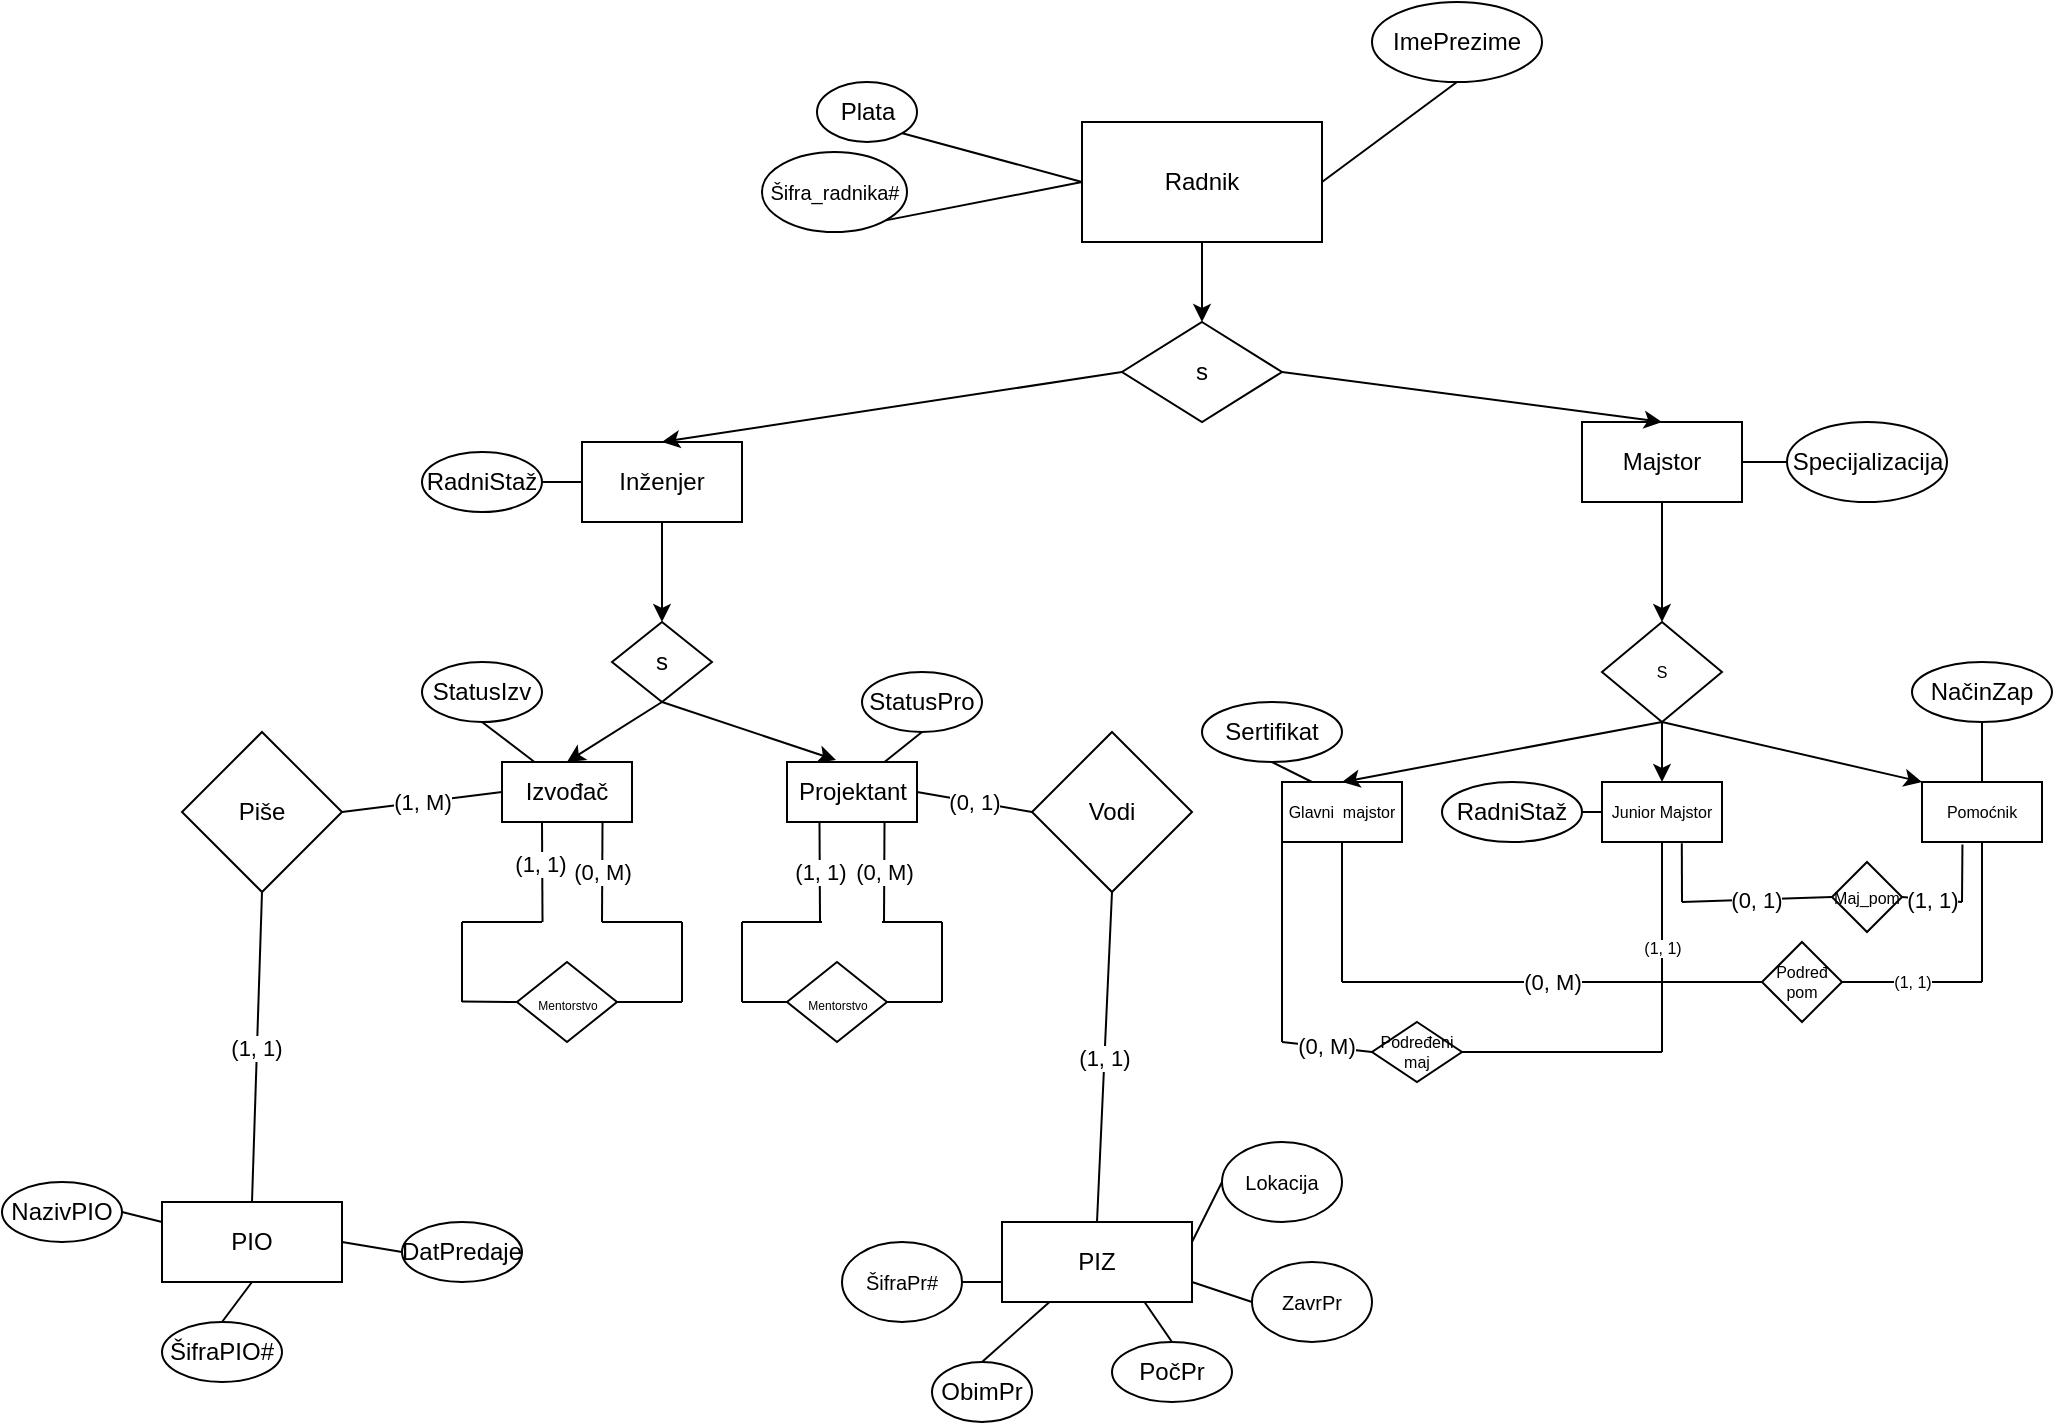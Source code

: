 <mxfile version="17.1.3" type="google"><diagram id="tl9Brx6zdck6A5xcrBeh" name="Page-1"><mxGraphModel grid="1" gridSize="10" guides="1" tooltips="1" connect="1" arrows="1" page="1" fold="1" pageScale="1" pageWidth="850" pageHeight="1100" math="0" shadow="0"><root><mxCell id="0"/><mxCell id="1" parent="0"/><mxCell id="G8r9D9X9BCMsPHN9y74u-2" style="edgeStyle=orthogonalEdgeStyle;rounded=0;orthogonalLoop=1;jettySize=auto;html=1;exitX=0.5;exitY=1;exitDx=0;exitDy=0;entryX=0.5;entryY=0;entryDx=0;entryDy=0;" parent="1" source="76kE3YZlHzXO2ycPSVdN-1" target="76kE3YZlHzXO2ycPSVdN-3" edge="1"><mxGeometry relative="1" as="geometry"/></mxCell><mxCell id="76kE3YZlHzXO2ycPSVdN-1" value="Radnik&lt;br&gt;" style="rounded=0;whiteSpace=wrap;html=1;" parent="1" vertex="1"><mxGeometry x="350" y="70" width="120" height="60" as="geometry"/></mxCell><mxCell id="76kE3YZlHzXO2ycPSVdN-3" value="s" style="rhombus;whiteSpace=wrap;html=1;" parent="1" vertex="1"><mxGeometry x="370" y="170" width="80" height="50" as="geometry"/></mxCell><mxCell id="G8r9D9X9BCMsPHN9y74u-1" style="edgeStyle=orthogonalEdgeStyle;rounded=0;orthogonalLoop=1;jettySize=auto;html=1;exitX=0.5;exitY=1;exitDx=0;exitDy=0;entryX=0.5;entryY=0;entryDx=0;entryDy=0;" parent="1" source="76kE3YZlHzXO2ycPSVdN-5" target="76kE3YZlHzXO2ycPSVdN-12" edge="1"><mxGeometry relative="1" as="geometry"/></mxCell><mxCell id="76kE3YZlHzXO2ycPSVdN-5" value="Inženjer" style="rounded=0;whiteSpace=wrap;html=1;" parent="1" vertex="1"><mxGeometry x="100" y="230" width="80" height="40" as="geometry"/></mxCell><mxCell id="G8r9D9X9BCMsPHN9y74u-3" style="edgeStyle=orthogonalEdgeStyle;rounded=0;orthogonalLoop=1;jettySize=auto;html=1;exitX=0.5;exitY=1;exitDx=0;exitDy=0;entryX=0.5;entryY=0;entryDx=0;entryDy=0;" parent="1" source="76kE3YZlHzXO2ycPSVdN-6" target="76kE3YZlHzXO2ycPSVdN-43" edge="1"><mxGeometry relative="1" as="geometry"/></mxCell><mxCell id="76kE3YZlHzXO2ycPSVdN-6" value="Majstor" style="rounded=0;whiteSpace=wrap;html=1;" parent="1" vertex="1"><mxGeometry x="600" y="220" width="80" height="40" as="geometry"/></mxCell><mxCell id="76kE3YZlHzXO2ycPSVdN-12" value="s" style="rhombus;whiteSpace=wrap;html=1;" parent="1" vertex="1"><mxGeometry x="115" y="320" width="50" height="40" as="geometry"/></mxCell><mxCell id="76kE3YZlHzXO2ycPSVdN-14" value="Projektant&lt;br&gt;" style="rounded=0;whiteSpace=wrap;html=1;" parent="1" vertex="1"><mxGeometry x="202.5" y="390" width="65" height="30" as="geometry"/></mxCell><mxCell id="76kE3YZlHzXO2ycPSVdN-16" value="Izvođač" style="rounded=0;whiteSpace=wrap;html=1;" parent="1" vertex="1"><mxGeometry x="60" y="390" width="65" height="30" as="geometry"/></mxCell><mxCell id="76kE3YZlHzXO2ycPSVdN-31" value="(0, M)" style="endArrow=none;html=1;rounded=0;entryX=0.75;entryY=1;entryDx=0;entryDy=0;" parent="1" target="76kE3YZlHzXO2ycPSVdN-14" edge="1"><mxGeometry width="50" height="50" relative="1" as="geometry"><mxPoint x="251" y="470" as="sourcePoint"/><mxPoint x="390" y="260" as="targetPoint"/></mxGeometry></mxCell><mxCell id="76kE3YZlHzXO2ycPSVdN-32" value="" style="endArrow=none;html=1;rounded=0;" parent="1" edge="1"><mxGeometry width="50" height="50" relative="1" as="geometry"><mxPoint x="250" y="470" as="sourcePoint"/><mxPoint x="280" y="470" as="targetPoint"/></mxGeometry></mxCell><mxCell id="76kE3YZlHzXO2ycPSVdN-33" value="" style="endArrow=none;html=1;rounded=0;" parent="1" edge="1"><mxGeometry width="50" height="50" relative="1" as="geometry"><mxPoint x="280" y="510" as="sourcePoint"/><mxPoint x="280" y="470" as="targetPoint"/></mxGeometry></mxCell><mxCell id="76kE3YZlHzXO2ycPSVdN-34" value="" style="endArrow=none;html=1;rounded=0;entryX=1;entryY=0.5;entryDx=0;entryDy=0;" parent="1" target="76kE3YZlHzXO2ycPSVdN-35" edge="1"><mxGeometry width="50" height="50" relative="1" as="geometry"><mxPoint x="280" y="510" as="sourcePoint"/><mxPoint x="220" y="510" as="targetPoint"/></mxGeometry></mxCell><mxCell id="76kE3YZlHzXO2ycPSVdN-35" value="&lt;font style=&quot;font-size: 6px&quot;&gt;Mentorstvo&lt;/font&gt;" style="rhombus;whiteSpace=wrap;html=1;" parent="1" vertex="1"><mxGeometry x="202.5" y="490" width="50" height="40" as="geometry"/></mxCell><mxCell id="76kE3YZlHzXO2ycPSVdN-36" value="(1, 1)" style="endArrow=none;html=1;rounded=0;entryX=0.25;entryY=1;entryDx=0;entryDy=0;" parent="1" target="76kE3YZlHzXO2ycPSVdN-14" edge="1"><mxGeometry width="50" height="50" relative="1" as="geometry"><mxPoint x="219" y="470" as="sourcePoint"/><mxPoint x="154.66" y="420" as="targetPoint"/></mxGeometry></mxCell><mxCell id="76kE3YZlHzXO2ycPSVdN-37" value="" style="endArrow=none;html=1;rounded=0;" parent="1" edge="1"><mxGeometry width="50" height="50" relative="1" as="geometry"><mxPoint x="180" y="470" as="sourcePoint"/><mxPoint x="220" y="470" as="targetPoint"/></mxGeometry></mxCell><mxCell id="76kE3YZlHzXO2ycPSVdN-38" value="" style="endArrow=none;html=1;rounded=0;" parent="1" edge="1"><mxGeometry width="50" height="50" relative="1" as="geometry"><mxPoint x="180" y="510" as="sourcePoint"/><mxPoint x="180" y="470" as="targetPoint"/></mxGeometry></mxCell><mxCell id="76kE3YZlHzXO2ycPSVdN-39" value="" style="endArrow=none;html=1;rounded=0;exitX=0;exitY=0.5;exitDx=0;exitDy=0;" parent="1" source="76kE3YZlHzXO2ycPSVdN-35" edge="1"><mxGeometry width="50" height="50" relative="1" as="geometry"><mxPoint x="160" y="509.71" as="sourcePoint"/><mxPoint x="180" y="510" as="targetPoint"/></mxGeometry></mxCell><mxCell id="G8r9D9X9BCMsPHN9y74u-4" style="edgeStyle=orthogonalEdgeStyle;rounded=0;orthogonalLoop=1;jettySize=auto;html=1;exitX=0.5;exitY=1;exitDx=0;exitDy=0;entryX=0.5;entryY=0;entryDx=0;entryDy=0;" parent="1" source="76kE3YZlHzXO2ycPSVdN-43" target="76kE3YZlHzXO2ycPSVdN-47" edge="1"><mxGeometry relative="1" as="geometry"/></mxCell><mxCell id="76kE3YZlHzXO2ycPSVdN-43" value="S" style="rhombus;whiteSpace=wrap;html=1;fontSize=8;" parent="1" vertex="1"><mxGeometry x="610" y="320" width="60" height="50" as="geometry"/></mxCell><mxCell id="76kE3YZlHzXO2ycPSVdN-45" value="Glavni&amp;nbsp; majstor" style="rounded=0;whiteSpace=wrap;html=1;fontSize=8;" parent="1" vertex="1"><mxGeometry x="450" y="400" width="60" height="30" as="geometry"/></mxCell><mxCell id="76kE3YZlHzXO2ycPSVdN-47" value="Junior Majstor" style="rounded=0;whiteSpace=wrap;html=1;fontSize=8;" parent="1" vertex="1"><mxGeometry x="610" y="400" width="60" height="30" as="geometry"/></mxCell><mxCell id="76kE3YZlHzXO2ycPSVdN-49" value="Pomoćnik" style="rounded=0;whiteSpace=wrap;html=1;fontSize=8;" parent="1" vertex="1"><mxGeometry x="770" y="400" width="60" height="30" as="geometry"/></mxCell><mxCell id="76kE3YZlHzXO2ycPSVdN-81" value="" style="endArrow=none;html=1;rounded=0;fontSize=8;entryX=0;entryY=1;entryDx=0;entryDy=0;" parent="1" target="76kE3YZlHzXO2ycPSVdN-45" edge="1"><mxGeometry width="50" height="50" relative="1" as="geometry"><mxPoint x="450" y="530" as="sourcePoint"/><mxPoint x="420" y="360" as="targetPoint"/></mxGeometry></mxCell><mxCell id="76kE3YZlHzXO2ycPSVdN-84" value="Podređeni&lt;br&gt;maj" style="rhombus;whiteSpace=wrap;html=1;fontSize=8;" parent="1" vertex="1"><mxGeometry x="495" y="520" width="45" height="30" as="geometry"/></mxCell><mxCell id="76kE3YZlHzXO2ycPSVdN-85" value="" style="endArrow=none;html=1;rounded=0;fontSize=8;entryX=1;entryY=0.5;entryDx=0;entryDy=0;" parent="1" target="76kE3YZlHzXO2ycPSVdN-84" edge="1"><mxGeometry width="50" height="50" relative="1" as="geometry"><mxPoint x="640" y="535" as="sourcePoint"/><mxPoint x="420" y="360" as="targetPoint"/></mxGeometry></mxCell><mxCell id="76kE3YZlHzXO2ycPSVdN-86" value="(1, 1)" style="endArrow=none;html=1;rounded=0;fontSize=8;entryX=0.5;entryY=1;entryDx=0;entryDy=0;" parent="1" target="76kE3YZlHzXO2ycPSVdN-47" edge="1"><mxGeometry width="50" height="50" relative="1" as="geometry"><mxPoint x="640" y="535" as="sourcePoint"/><mxPoint x="690" y="485" as="targetPoint"/></mxGeometry></mxCell><mxCell id="76kE3YZlHzXO2ycPSVdN-88" value="" style="endArrow=none;html=1;rounded=0;fontSize=8;entryX=0.5;entryY=1;entryDx=0;entryDy=0;" parent="1" target="76kE3YZlHzXO2ycPSVdN-45" edge="1"><mxGeometry width="50" height="50" relative="1" as="geometry"><mxPoint x="480" y="500" as="sourcePoint"/><mxPoint x="420" y="360" as="targetPoint"/></mxGeometry></mxCell><mxCell id="76kE3YZlHzXO2ycPSVdN-91" value="Podređ&lt;br&gt;pom" style="rhombus;whiteSpace=wrap;html=1;fontSize=8;" parent="1" vertex="1"><mxGeometry x="690" y="480" width="40" height="40" as="geometry"/></mxCell><mxCell id="76kE3YZlHzXO2ycPSVdN-92" value="(1, 1)" style="endArrow=none;html=1;rounded=0;fontSize=8;entryX=1;entryY=0.5;entryDx=0;entryDy=0;" parent="1" target="76kE3YZlHzXO2ycPSVdN-91" edge="1"><mxGeometry width="50" height="50" relative="1" as="geometry"><mxPoint x="800" y="500" as="sourcePoint"/><mxPoint x="420" y="350" as="targetPoint"/></mxGeometry></mxCell><mxCell id="76kE3YZlHzXO2ycPSVdN-93" value="" style="endArrow=none;html=1;rounded=0;fontSize=8;entryX=0.5;entryY=1;entryDx=0;entryDy=0;" parent="1" target="76kE3YZlHzXO2ycPSVdN-49" edge="1"><mxGeometry width="50" height="50" relative="1" as="geometry"><mxPoint x="800" y="500" as="sourcePoint"/><mxPoint x="420" y="350" as="targetPoint"/></mxGeometry></mxCell><mxCell id="76kE3YZlHzXO2ycPSVdN-95" value="" style="endArrow=none;html=1;rounded=0;fontSize=8;entryX=0.665;entryY=1.021;entryDx=0;entryDy=0;entryPerimeter=0;" parent="1" target="76kE3YZlHzXO2ycPSVdN-47" edge="1"><mxGeometry width="50" height="50" relative="1" as="geometry"><mxPoint x="650" y="460" as="sourcePoint"/><mxPoint x="600" y="380" as="targetPoint"/></mxGeometry></mxCell><mxCell id="76kE3YZlHzXO2ycPSVdN-97" value="Maj_pom&lt;br&gt;" style="rhombus;whiteSpace=wrap;html=1;fontSize=8;" parent="1" vertex="1"><mxGeometry x="725" y="440" width="35" height="35" as="geometry"/></mxCell><mxCell id="76kE3YZlHzXO2ycPSVdN-100" value="" style="endArrow=none;html=1;rounded=0;fontFamily=Comic Sans MS;fontSize=6;entryX=0.337;entryY=1.041;entryDx=0;entryDy=0;entryPerimeter=0;" parent="1" target="76kE3YZlHzXO2ycPSVdN-49" edge="1"><mxGeometry width="50" height="50" relative="1" as="geometry"><mxPoint x="790" y="460" as="sourcePoint"/><mxPoint x="740" y="400" as="targetPoint"/></mxGeometry></mxCell><mxCell id="vnAAktvbUm1_BmbbkvS5-1" value="(0, M)" style="endArrow=none;html=1;rounded=0;entryX=0.75;entryY=1;entryDx=0;entryDy=0;" parent="1" edge="1"><mxGeometry width="50" height="50" relative="1" as="geometry"><mxPoint x="110" y="470" as="sourcePoint"/><mxPoint x="110.25" y="420" as="targetPoint"/></mxGeometry></mxCell><mxCell id="vnAAktvbUm1_BmbbkvS5-2" value="" style="endArrow=none;html=1;rounded=0;entryX=0.25;entryY=1;entryDx=0;entryDy=0;" parent="1" edge="1"><mxGeometry width="50" height="50" relative="1" as="geometry"><mxPoint x="80.25" y="470" as="sourcePoint"/><mxPoint x="80" y="420" as="targetPoint"/></mxGeometry></mxCell><mxCell id="G8r9D9X9BCMsPHN9y74u-6" value="(1, 1)" style="edgeLabel;html=1;align=center;verticalAlign=middle;resizable=0;points=[];" parent="vnAAktvbUm1_BmbbkvS5-2" vertex="1" connectable="0"><mxGeometry x="0.158" y="1" relative="1" as="geometry"><mxPoint as="offset"/></mxGeometry></mxCell><mxCell id="vnAAktvbUm1_BmbbkvS5-5" value="" style="endArrow=none;html=1;rounded=0;" parent="1" edge="1"><mxGeometry width="50" height="50" relative="1" as="geometry"><mxPoint x="150" y="510" as="sourcePoint"/><mxPoint x="150" y="470" as="targetPoint"/></mxGeometry></mxCell><mxCell id="vnAAktvbUm1_BmbbkvS5-6" value="" style="endArrow=none;html=1;rounded=0;" parent="1" edge="1"><mxGeometry width="50" height="50" relative="1" as="geometry"><mxPoint x="40" y="510" as="sourcePoint"/><mxPoint x="40" y="470" as="targetPoint"/></mxGeometry></mxCell><mxCell id="vnAAktvbUm1_BmbbkvS5-7" value="" style="endArrow=none;html=1;rounded=0;exitX=0;exitY=0.5;exitDx=0;exitDy=0;" parent="1" source="vnAAktvbUm1_BmbbkvS5-9" edge="1"><mxGeometry width="50" height="50" relative="1" as="geometry"><mxPoint x="62.5" y="509.71" as="sourcePoint"/><mxPoint x="40" y="509.71" as="targetPoint"/></mxGeometry></mxCell><mxCell id="vnAAktvbUm1_BmbbkvS5-8" value="" style="endArrow=none;html=1;rounded=0;" parent="1" source="vnAAktvbUm1_BmbbkvS5-9" edge="1"><mxGeometry width="50" height="50" relative="1" as="geometry"><mxPoint x="120" y="510" as="sourcePoint"/><mxPoint x="150" y="510" as="targetPoint"/></mxGeometry></mxCell><mxCell id="vnAAktvbUm1_BmbbkvS5-9" value="&lt;font style=&quot;font-size: 6px&quot;&gt;Mentorstvo&lt;/font&gt;" style="rhombus;whiteSpace=wrap;html=1;" parent="1" vertex="1"><mxGeometry x="67.5" y="490" width="50" height="40" as="geometry"/></mxCell><mxCell id="lVMr90tgkjzAMR_-fCNK-1" value="" style="endArrow=none;html=1;rounded=0;entryX=1;entryY=0.5;entryDx=0;entryDy=0;exitX=0.5;exitY=1;exitDx=0;exitDy=0;" parent="1" source="lVMr90tgkjzAMR_-fCNK-3" target="76kE3YZlHzXO2ycPSVdN-1" edge="1"><mxGeometry width="50" height="50" relative="1" as="geometry"><mxPoint x="470" y="30" as="sourcePoint"/><mxPoint x="440" y="110" as="targetPoint"/></mxGeometry></mxCell><mxCell id="lVMr90tgkjzAMR_-fCNK-3" value="ImePrezime" style="ellipse;whiteSpace=wrap;html=1;" parent="1" vertex="1"><mxGeometry x="495" y="10" width="85" height="40" as="geometry"/></mxCell><mxCell id="lVMr90tgkjzAMR_-fCNK-11" value="Plata&lt;br&gt;" style="ellipse;whiteSpace=wrap;html=1;" parent="1" vertex="1"><mxGeometry x="217.5" y="50" width="50" height="30" as="geometry"/></mxCell><mxCell id="lVMr90tgkjzAMR_-fCNK-12" value="" style="endArrow=none;html=1;rounded=0;entryX=0;entryY=0.5;entryDx=0;entryDy=0;exitX=1;exitY=1;exitDx=0;exitDy=0;" parent="1" source="lVMr90tgkjzAMR_-fCNK-11" target="76kE3YZlHzXO2ycPSVdN-1" edge="1"><mxGeometry width="50" height="50" relative="1" as="geometry"><mxPoint x="535" y="60" as="sourcePoint"/><mxPoint x="480" y="110" as="targetPoint"/></mxGeometry></mxCell><mxCell id="lVMr90tgkjzAMR_-fCNK-13" value="&lt;font style=&quot;font-size: 10px&quot;&gt;Šifra_radnika#&lt;/font&gt;" style="ellipse;whiteSpace=wrap;html=1;" parent="1" vertex="1"><mxGeometry x="190" y="85" width="72.5" height="40" as="geometry"/></mxCell><mxCell id="lVMr90tgkjzAMR_-fCNK-14" value="" style="endArrow=none;html=1;rounded=0;entryX=0;entryY=0.5;entryDx=0;entryDy=0;exitX=1;exitY=1;exitDx=0;exitDy=0;" parent="1" source="lVMr90tgkjzAMR_-fCNK-13" target="76kE3YZlHzXO2ycPSVdN-1" edge="1"><mxGeometry width="50" height="50" relative="1" as="geometry"><mxPoint x="270.178" y="85.607" as="sourcePoint"/><mxPoint x="360" y="110" as="targetPoint"/></mxGeometry></mxCell><mxCell id="biP2wbiU6DxAZcxPgH0E-1" value="" style="endArrow=classic;html=1;rounded=0;entryX=0.5;entryY=0;entryDx=0;entryDy=0;exitX=0;exitY=0.5;exitDx=0;exitDy=0;" parent="1" source="76kE3YZlHzXO2ycPSVdN-3" target="76kE3YZlHzXO2ycPSVdN-5" edge="1"><mxGeometry width="50" height="50" relative="1" as="geometry"><mxPoint x="410" y="430" as="sourcePoint"/><mxPoint x="460" y="380" as="targetPoint"/></mxGeometry></mxCell><mxCell id="biP2wbiU6DxAZcxPgH0E-2" value="" style="endArrow=classic;html=1;rounded=0;exitX=1;exitY=0.5;exitDx=0;exitDy=0;" parent="1" source="76kE3YZlHzXO2ycPSVdN-3" edge="1"><mxGeometry width="50" height="50" relative="1" as="geometry"><mxPoint x="380" y="205" as="sourcePoint"/><mxPoint x="640" y="220" as="targetPoint"/></mxGeometry></mxCell><mxCell id="biP2wbiU6DxAZcxPgH0E-3" value="" style="endArrow=classic;html=1;rounded=0;entryX=0.5;entryY=0;entryDx=0;entryDy=0;" parent="1" target="76kE3YZlHzXO2ycPSVdN-16" edge="1"><mxGeometry width="50" height="50" relative="1" as="geometry"><mxPoint x="140" y="360" as="sourcePoint"/><mxPoint x="460" y="380" as="targetPoint"/></mxGeometry></mxCell><mxCell id="biP2wbiU6DxAZcxPgH0E-5" value="" style="endArrow=classic;html=1;rounded=0;entryX=0.377;entryY=-0.033;entryDx=0;entryDy=0;entryPerimeter=0;" parent="1" target="76kE3YZlHzXO2ycPSVdN-14" edge="1"><mxGeometry width="50" height="50" relative="1" as="geometry"><mxPoint x="140" y="360" as="sourcePoint"/><mxPoint x="102.5" y="400" as="targetPoint"/></mxGeometry></mxCell><mxCell id="biP2wbiU6DxAZcxPgH0E-6" value="" style="endArrow=classic;html=1;rounded=0;entryX=0.5;entryY=0;entryDx=0;entryDy=0;exitX=0.5;exitY=1;exitDx=0;exitDy=0;" parent="1" source="76kE3YZlHzXO2ycPSVdN-43" target="76kE3YZlHzXO2ycPSVdN-45" edge="1"><mxGeometry width="50" height="50" relative="1" as="geometry"><mxPoint x="160" y="380" as="sourcePoint"/><mxPoint x="112.5" y="410" as="targetPoint"/></mxGeometry></mxCell><mxCell id="biP2wbiU6DxAZcxPgH0E-7" value="" style="endArrow=classic;html=1;rounded=0;entryX=0;entryY=0;entryDx=0;entryDy=0;exitX=0.5;exitY=1;exitDx=0;exitDy=0;" parent="1" source="76kE3YZlHzXO2ycPSVdN-43" target="76kE3YZlHzXO2ycPSVdN-49" edge="1"><mxGeometry width="50" height="50" relative="1" as="geometry"><mxPoint x="170" y="390" as="sourcePoint"/><mxPoint x="122.5" y="420" as="targetPoint"/></mxGeometry></mxCell><mxCell id="G8r9D9X9BCMsPHN9y74u-5" value="" style="endArrow=none;html=1;rounded=0;" parent="1" edge="1"><mxGeometry width="50" height="50" relative="1" as="geometry"><mxPoint x="40" y="470" as="sourcePoint"/><mxPoint x="80" y="470" as="targetPoint"/></mxGeometry></mxCell><mxCell id="G8r9D9X9BCMsPHN9y74u-7" value="" style="endArrow=none;html=1;rounded=0;" parent="1" edge="1"><mxGeometry width="50" height="50" relative="1" as="geometry"><mxPoint x="110" y="470" as="sourcePoint"/><mxPoint x="150" y="470" as="targetPoint"/></mxGeometry></mxCell><mxCell id="G8r9D9X9BCMsPHN9y74u-8" value="(0, M)" style="endArrow=none;html=1;rounded=0;entryX=0;entryY=0.5;entryDx=0;entryDy=0;" parent="1" target="76kE3YZlHzXO2ycPSVdN-84" edge="1"><mxGeometry width="50" height="50" relative="1" as="geometry"><mxPoint x="450" y="530" as="sourcePoint"/><mxPoint x="470" y="530" as="targetPoint"/></mxGeometry></mxCell><mxCell id="G8r9D9X9BCMsPHN9y74u-9" value="(0, M)" style="endArrow=none;html=1;rounded=0;entryX=0;entryY=0.5;entryDx=0;entryDy=0;" parent="1" target="76kE3YZlHzXO2ycPSVdN-91" edge="1"><mxGeometry width="50" height="50" relative="1" as="geometry"><mxPoint x="480" y="500" as="sourcePoint"/><mxPoint x="590" y="480" as="targetPoint"/></mxGeometry></mxCell><mxCell id="G8r9D9X9BCMsPHN9y74u-10" value="(0, 1)" style="endArrow=none;html=1;rounded=0;entryX=0;entryY=0.5;entryDx=0;entryDy=0;" parent="1" target="76kE3YZlHzXO2ycPSVdN-97" edge="1"><mxGeometry width="50" height="50" relative="1" as="geometry"><mxPoint x="650" y="460" as="sourcePoint"/><mxPoint x="710" y="440" as="targetPoint"/></mxGeometry></mxCell><mxCell id="G8r9D9X9BCMsPHN9y74u-11" value="(1, 1)" style="endArrow=none;html=1;rounded=0;exitX=1;exitY=0.5;exitDx=0;exitDy=0;" parent="1" source="76kE3YZlHzXO2ycPSVdN-97" edge="1"><mxGeometry width="50" height="50" relative="1" as="geometry"><mxPoint x="770" y="540" as="sourcePoint"/><mxPoint x="790" y="460" as="targetPoint"/></mxGeometry></mxCell><mxCell id="G8r9D9X9BCMsPHN9y74u-12" value="RadniStaž" style="ellipse;whiteSpace=wrap;html=1;" parent="1" vertex="1"><mxGeometry x="530" y="400" width="70" height="30" as="geometry"/></mxCell><mxCell id="G8r9D9X9BCMsPHN9y74u-13" value="" style="endArrow=none;html=1;rounded=0;exitX=0;exitY=0.5;exitDx=0;exitDy=0;entryX=1;entryY=0.5;entryDx=0;entryDy=0;" parent="1" source="76kE3YZlHzXO2ycPSVdN-47" target="G8r9D9X9BCMsPHN9y74u-12" edge="1"><mxGeometry width="50" height="50" relative="1" as="geometry"><mxPoint x="690" y="350" as="sourcePoint"/><mxPoint x="740" y="300" as="targetPoint"/></mxGeometry></mxCell><mxCell id="G8r9D9X9BCMsPHN9y74u-14" value="StatusIzv" style="ellipse;whiteSpace=wrap;html=1;" parent="1" vertex="1"><mxGeometry x="20" y="340" width="60" height="30" as="geometry"/></mxCell><mxCell id="G8r9D9X9BCMsPHN9y74u-15" value="" style="endArrow=none;html=1;rounded=0;exitX=0.5;exitY=1;exitDx=0;exitDy=0;entryX=0.25;entryY=0;entryDx=0;entryDy=0;" parent="1" source="G8r9D9X9BCMsPHN9y74u-14" target="76kE3YZlHzXO2ycPSVdN-16" edge="1"><mxGeometry width="50" height="50" relative="1" as="geometry"><mxPoint x="110" y="200" as="sourcePoint"/><mxPoint x="160" y="150" as="targetPoint"/></mxGeometry></mxCell><mxCell id="tlqOqCpIuXNIQ1evadCa-3" value="Vodi" style="rhombus;whiteSpace=wrap;html=1;" parent="1" vertex="1"><mxGeometry x="325" y="375" width="80" height="80" as="geometry"/></mxCell><mxCell id="tlqOqCpIuXNIQ1evadCa-6" value="PIZ" style="rounded=0;whiteSpace=wrap;html=1;" parent="1" vertex="1"><mxGeometry x="310" y="620" width="95" height="40" as="geometry"/></mxCell><mxCell id="tlqOqCpIuXNIQ1evadCa-7" value="PIO" style="rounded=0;whiteSpace=wrap;html=1;" parent="1" vertex="1"><mxGeometry x="-110" y="610" width="90" height="40" as="geometry"/></mxCell><mxCell id="tlqOqCpIuXNIQ1evadCa-8" value="Piše" style="rhombus;whiteSpace=wrap;html=1;" parent="1" vertex="1"><mxGeometry x="-100" y="375" width="80" height="80" as="geometry"/></mxCell><mxCell id="tlqOqCpIuXNIQ1evadCa-9" value="(1, M)" style="endArrow=none;html=1;rounded=0;exitX=1;exitY=0.5;exitDx=0;exitDy=0;entryX=0;entryY=0.5;entryDx=0;entryDy=0;" parent="1" source="tlqOqCpIuXNIQ1evadCa-8" target="76kE3YZlHzXO2ycPSVdN-16" edge="1"><mxGeometry width="50" height="50" relative="1" as="geometry"><mxPoint y="370" as="sourcePoint"/><mxPoint x="50" y="320" as="targetPoint"/></mxGeometry></mxCell><mxCell id="tlqOqCpIuXNIQ1evadCa-10" value="(1, 1)" style="endArrow=none;html=1;rounded=0;entryX=0.5;entryY=1;entryDx=0;entryDy=0;exitX=0.5;exitY=0;exitDx=0;exitDy=0;" parent="1" source="tlqOqCpIuXNIQ1evadCa-7" target="tlqOqCpIuXNIQ1evadCa-8" edge="1"><mxGeometry width="50" height="50" relative="1" as="geometry"><mxPoint x="-120" y="530" as="sourcePoint"/><mxPoint x="-70" y="480" as="targetPoint"/></mxGeometry></mxCell><mxCell id="tlqOqCpIuXNIQ1evadCa-11" value="(1, 1)" style="endArrow=none;html=1;rounded=0;entryX=0.5;entryY=1;entryDx=0;entryDy=0;exitX=0.5;exitY=0;exitDx=0;exitDy=0;" parent="1" source="tlqOqCpIuXNIQ1evadCa-6" target="tlqOqCpIuXNIQ1evadCa-3" edge="1"><mxGeometry width="50" height="50" relative="1" as="geometry"><mxPoint x="330" y="570" as="sourcePoint"/><mxPoint x="380" y="520" as="targetPoint"/></mxGeometry></mxCell><mxCell id="tlqOqCpIuXNIQ1evadCa-12" value="(0, 1)" style="endArrow=none;html=1;rounded=0;exitX=1;exitY=0.5;exitDx=0;exitDy=0;entryX=0;entryY=0.5;entryDx=0;entryDy=0;" parent="1" source="76kE3YZlHzXO2ycPSVdN-14" target="tlqOqCpIuXNIQ1evadCa-3" edge="1"><mxGeometry width="50" height="50" relative="1" as="geometry"><mxPoint x="270" y="360" as="sourcePoint"/><mxPoint x="320" y="310" as="targetPoint"/></mxGeometry></mxCell><mxCell id="tlqOqCpIuXNIQ1evadCa-13" value="ŠifraPIO#" style="ellipse;whiteSpace=wrap;html=1;" parent="1" vertex="1"><mxGeometry x="-110" y="670" width="60" height="30" as="geometry"/></mxCell><mxCell id="tlqOqCpIuXNIQ1evadCa-14" value="DatPredaje" style="ellipse;whiteSpace=wrap;html=1;" parent="1" vertex="1"><mxGeometry x="10" y="620" width="60" height="30" as="geometry"/></mxCell><mxCell id="tlqOqCpIuXNIQ1evadCa-15" value="NazivPIO" style="ellipse;whiteSpace=wrap;html=1;" parent="1" vertex="1"><mxGeometry x="-190" y="600" width="60" height="30" as="geometry"/></mxCell><mxCell id="tlqOqCpIuXNIQ1evadCa-16" value="" style="endArrow=none;html=1;rounded=0;exitX=1;exitY=0.5;exitDx=0;exitDy=0;entryX=0;entryY=0.5;entryDx=0;entryDy=0;" parent="1" source="tlqOqCpIuXNIQ1evadCa-7" target="tlqOqCpIuXNIQ1evadCa-14" edge="1"><mxGeometry width="50" height="50" relative="1" as="geometry"><mxPoint x="20" y="580" as="sourcePoint"/><mxPoint x="70" y="530" as="targetPoint"/></mxGeometry></mxCell><mxCell id="tlqOqCpIuXNIQ1evadCa-17" value="" style="endArrow=none;html=1;rounded=0;exitX=0.5;exitY=0;exitDx=0;exitDy=0;entryX=0.5;entryY=1;entryDx=0;entryDy=0;" parent="1" source="tlqOqCpIuXNIQ1evadCa-13" target="tlqOqCpIuXNIQ1evadCa-7" edge="1"><mxGeometry width="50" height="50" relative="1" as="geometry"><mxPoint y="750" as="sourcePoint"/><mxPoint x="50" y="700" as="targetPoint"/></mxGeometry></mxCell><mxCell id="tlqOqCpIuXNIQ1evadCa-18" value="" style="endArrow=none;html=1;rounded=0;exitX=1;exitY=0.5;exitDx=0;exitDy=0;entryX=0;entryY=0.25;entryDx=0;entryDy=0;" parent="1" source="tlqOqCpIuXNIQ1evadCa-15" target="tlqOqCpIuXNIQ1evadCa-7" edge="1"><mxGeometry width="50" height="50" relative="1" as="geometry"><mxPoint x="-170" y="590" as="sourcePoint"/><mxPoint x="-120" y="540" as="targetPoint"/></mxGeometry></mxCell><mxCell id="tlqOqCpIuXNIQ1evadCa-19" style="edgeStyle=orthogonalEdgeStyle;rounded=0;orthogonalLoop=1;jettySize=auto;html=1;exitX=0.5;exitY=1;exitDx=0;exitDy=0;" parent="1" source="tlqOqCpIuXNIQ1evadCa-13" target="tlqOqCpIuXNIQ1evadCa-13" edge="1"><mxGeometry relative="1" as="geometry"/></mxCell><mxCell id="tlqOqCpIuXNIQ1evadCa-21" value="&lt;font style=&quot;font-size: 10px&quot;&gt;Lokacija&lt;/font&gt;" style="ellipse;whiteSpace=wrap;html=1;" parent="1" vertex="1"><mxGeometry x="420" y="580" width="60" height="40" as="geometry"/></mxCell><mxCell id="tlqOqCpIuXNIQ1evadCa-22" value="&lt;font style=&quot;font-size: 10px&quot;&gt;ŠifraPr#&lt;/font&gt;" style="ellipse;whiteSpace=wrap;html=1;" parent="1" vertex="1"><mxGeometry x="230" y="630" width="60" height="40" as="geometry"/></mxCell><mxCell id="tlqOqCpIuXNIQ1evadCa-23" value="&lt;span style=&quot;font-size: 10px&quot;&gt;ZavrPr&lt;/span&gt;" style="ellipse;whiteSpace=wrap;html=1;" parent="1" vertex="1"><mxGeometry x="435" y="640" width="60" height="40" as="geometry"/></mxCell><mxCell id="tlqOqCpIuXNIQ1evadCa-24" value="ObimPr" style="ellipse;whiteSpace=wrap;html=1;" parent="1" vertex="1"><mxGeometry x="275" y="690" width="50" height="30" as="geometry"/></mxCell><mxCell id="tlqOqCpIuXNIQ1evadCa-25" value="PočPr" style="ellipse;whiteSpace=wrap;html=1;" parent="1" vertex="1"><mxGeometry x="365" y="680" width="60" height="30" as="geometry"/></mxCell><mxCell id="tlqOqCpIuXNIQ1evadCa-26" value="" style="endArrow=none;html=1;rounded=0;entryX=0;entryY=0.75;entryDx=0;entryDy=0;exitX=1;exitY=0.5;exitDx=0;exitDy=0;" parent="1" source="tlqOqCpIuXNIQ1evadCa-22" target="tlqOqCpIuXNIQ1evadCa-6" edge="1"><mxGeometry width="50" height="50" relative="1" as="geometry"><mxPoint x="170" y="730" as="sourcePoint"/><mxPoint x="220" y="680" as="targetPoint"/></mxGeometry></mxCell><mxCell id="tlqOqCpIuXNIQ1evadCa-27" value="" style="endArrow=none;html=1;rounded=0;entryX=0.5;entryY=0;entryDx=0;entryDy=0;exitX=0.25;exitY=1;exitDx=0;exitDy=0;" parent="1" source="tlqOqCpIuXNIQ1evadCa-6" target="tlqOqCpIuXNIQ1evadCa-24" edge="1"><mxGeometry width="50" height="50" relative="1" as="geometry"><mxPoint x="220" y="750" as="sourcePoint"/><mxPoint x="270" y="700" as="targetPoint"/></mxGeometry></mxCell><mxCell id="tlqOqCpIuXNIQ1evadCa-28" value="" style="endArrow=none;html=1;rounded=0;entryX=0.75;entryY=1;entryDx=0;entryDy=0;exitX=0.5;exitY=0;exitDx=0;exitDy=0;" parent="1" source="tlqOqCpIuXNIQ1evadCa-25" target="tlqOqCpIuXNIQ1evadCa-6" edge="1"><mxGeometry width="50" height="50" relative="1" as="geometry"><mxPoint x="330" y="760" as="sourcePoint"/><mxPoint x="380" y="710" as="targetPoint"/></mxGeometry></mxCell><mxCell id="tlqOqCpIuXNIQ1evadCa-29" value="" style="endArrow=none;html=1;rounded=0;exitX=1;exitY=0.25;exitDx=0;exitDy=0;entryX=0;entryY=0.5;entryDx=0;entryDy=0;" parent="1" source="tlqOqCpIuXNIQ1evadCa-6" target="tlqOqCpIuXNIQ1evadCa-21" edge="1"><mxGeometry width="50" height="50" relative="1" as="geometry"><mxPoint x="500" y="650" as="sourcePoint"/><mxPoint x="550" y="600" as="targetPoint"/></mxGeometry></mxCell><mxCell id="tlqOqCpIuXNIQ1evadCa-30" value="" style="endArrow=none;html=1;rounded=0;exitX=0;exitY=0.5;exitDx=0;exitDy=0;entryX=1;entryY=0.75;entryDx=0;entryDy=0;" parent="1" source="tlqOqCpIuXNIQ1evadCa-23" target="tlqOqCpIuXNIQ1evadCa-6" edge="1"><mxGeometry width="50" height="50" relative="1" as="geometry"><mxPoint x="510" y="660" as="sourcePoint"/><mxPoint x="560" y="610" as="targetPoint"/></mxGeometry></mxCell><mxCell id="eB16iO1A3MHKhtqWVlgM-1" value="Sertifikat" style="ellipse;whiteSpace=wrap;html=1;" parent="1" vertex="1"><mxGeometry x="410" y="360" width="70" height="30" as="geometry"/></mxCell><mxCell id="eB16iO1A3MHKhtqWVlgM-2" value="" style="endArrow=none;html=1;rounded=0;exitX=0.5;exitY=1;exitDx=0;exitDy=0;entryX=0.25;entryY=0;entryDx=0;entryDy=0;" parent="1" source="eB16iO1A3MHKhtqWVlgM-1" target="76kE3YZlHzXO2ycPSVdN-45" edge="1"><mxGeometry width="50" height="50" relative="1" as="geometry"><mxPoint x="470" y="330" as="sourcePoint"/><mxPoint x="520" y="280" as="targetPoint"/></mxGeometry></mxCell><mxCell id="Fm2MKbHrJHIPMTFg-jgw-1" value="NačinZap" style="ellipse;whiteSpace=wrap;html=1;" parent="1" vertex="1"><mxGeometry x="765" y="340" width="70" height="30" as="geometry"/></mxCell><mxCell id="Fm2MKbHrJHIPMTFg-jgw-2" value="" style="endArrow=none;html=1;rounded=0;exitX=0.5;exitY=0;exitDx=0;exitDy=0;entryX=0.5;entryY=1;entryDx=0;entryDy=0;" parent="1" source="76kE3YZlHzXO2ycPSVdN-49" target="Fm2MKbHrJHIPMTFg-jgw-1" edge="1"><mxGeometry width="50" height="50" relative="1" as="geometry"><mxPoint x="820" y="570" as="sourcePoint"/><mxPoint x="870" y="520" as="targetPoint"/></mxGeometry></mxCell><mxCell id="Fm2MKbHrJHIPMTFg-jgw-3" value="StatusPro" style="ellipse;whiteSpace=wrap;html=1;" parent="1" vertex="1"><mxGeometry x="240" y="345" width="60" height="30" as="geometry"/></mxCell><mxCell id="Fm2MKbHrJHIPMTFg-jgw-4" value="" style="endArrow=none;html=1;rounded=0;exitX=0.75;exitY=0;exitDx=0;exitDy=0;entryX=0.5;entryY=1;entryDx=0;entryDy=0;" parent="1" source="76kE3YZlHzXO2ycPSVdN-14" target="Fm2MKbHrJHIPMTFg-jgw-3" edge="1"><mxGeometry width="50" height="50" relative="1" as="geometry"><mxPoint x="310" y="340" as="sourcePoint"/><mxPoint x="360" y="290" as="targetPoint"/></mxGeometry></mxCell><mxCell id="VSntFyf5TeqAFU7sDHhK-1" value="RadniStaž" style="ellipse;whiteSpace=wrap;html=1;" parent="1" vertex="1"><mxGeometry x="20" y="235" width="60" height="30" as="geometry"/></mxCell><mxCell id="VSntFyf5TeqAFU7sDHhK-2" value="" style="endArrow=none;html=1;rounded=0;entryX=0;entryY=0.5;entryDx=0;entryDy=0;exitX=1;exitY=0.5;exitDx=0;exitDy=0;" parent="1" source="VSntFyf5TeqAFU7sDHhK-1" target="76kE3YZlHzXO2ycPSVdN-5" edge="1"><mxGeometry width="50" height="50" relative="1" as="geometry"><mxPoint x="20" y="340" as="sourcePoint"/><mxPoint x="70" y="290" as="targetPoint"/></mxGeometry></mxCell><mxCell id="VSntFyf5TeqAFU7sDHhK-3" value="Specijalizacija" style="ellipse;whiteSpace=wrap;html=1;" parent="1" vertex="1"><mxGeometry x="702.5" y="220" width="80" height="40" as="geometry"/></mxCell><mxCell id="VSntFyf5TeqAFU7sDHhK-4" value="" style="endArrow=none;html=1;rounded=0;exitX=1;exitY=0.5;exitDx=0;exitDy=0;entryX=0;entryY=0.5;entryDx=0;entryDy=0;" parent="1" source="76kE3YZlHzXO2ycPSVdN-6" target="VSntFyf5TeqAFU7sDHhK-3" edge="1"><mxGeometry width="50" height="50" relative="1" as="geometry"><mxPoint x="690" y="320" as="sourcePoint"/><mxPoint x="740" y="270" as="targetPoint"/></mxGeometry></mxCell></root></mxGraphModel></diagram></mxfile>